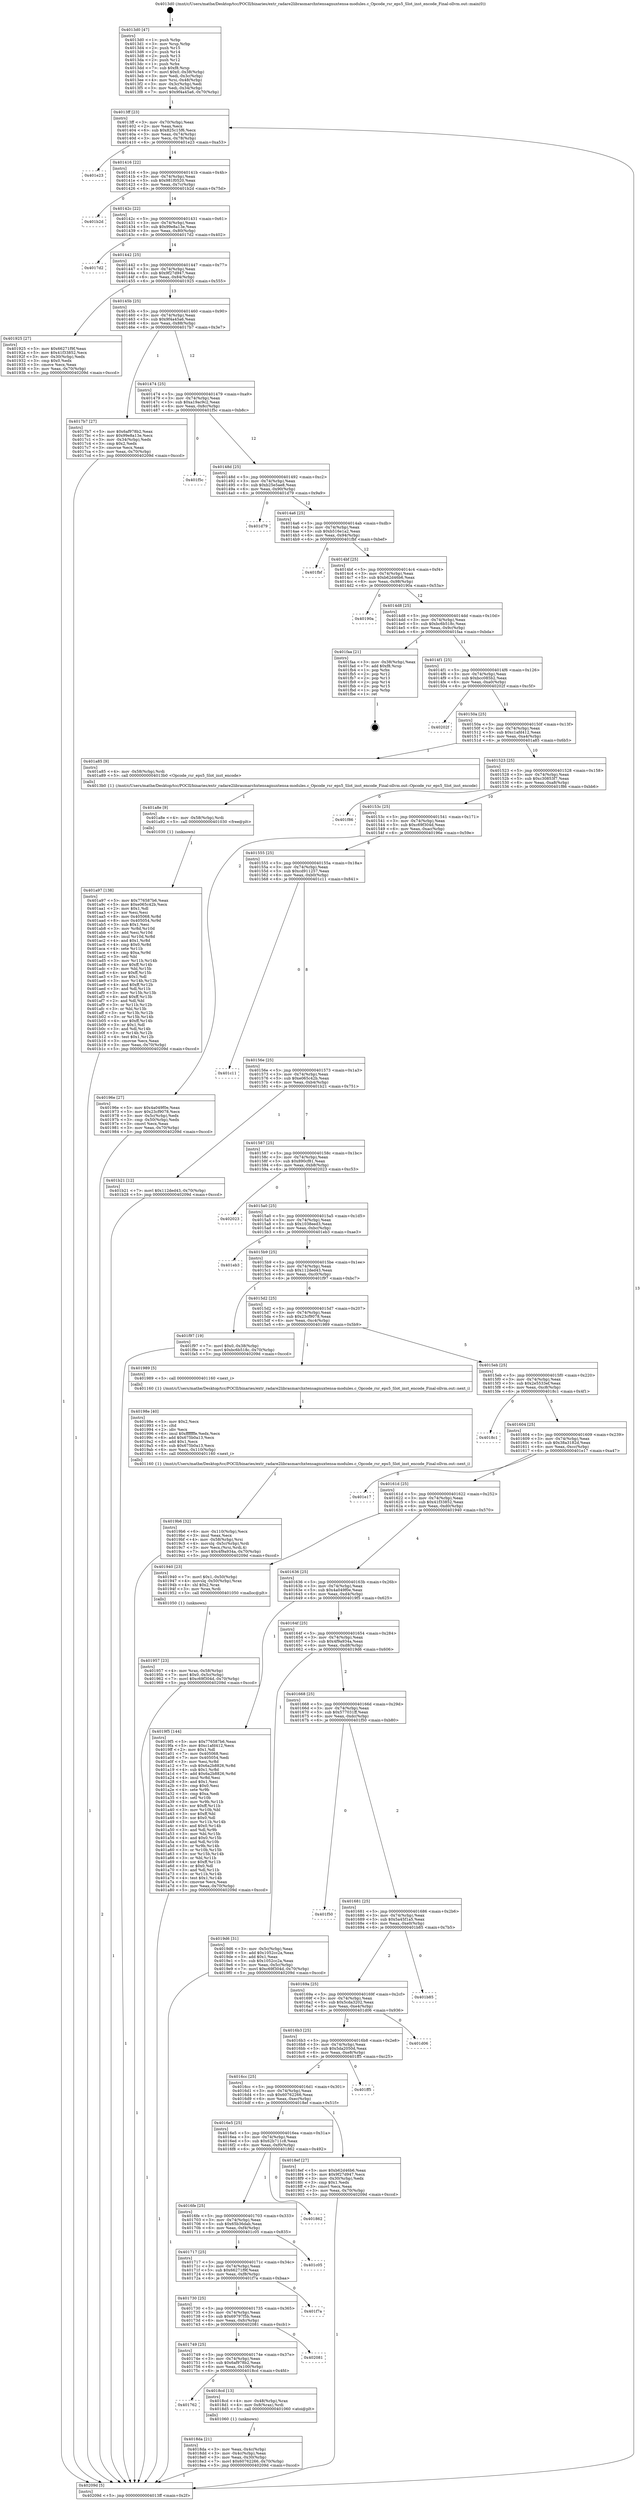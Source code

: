 digraph "0x4013d0" {
  label = "0x4013d0 (/mnt/c/Users/mathe/Desktop/tcc/POCII/binaries/extr_radare2librasmarchxtensagnuxtensa-modules.c_Opcode_rsr_eps5_Slot_inst_encode_Final-ollvm.out::main(0))"
  labelloc = "t"
  node[shape=record]

  Entry [label="",width=0.3,height=0.3,shape=circle,fillcolor=black,style=filled]
  "0x4013ff" [label="{
     0x4013ff [23]\l
     | [instrs]\l
     &nbsp;&nbsp;0x4013ff \<+3\>: mov -0x70(%rbp),%eax\l
     &nbsp;&nbsp;0x401402 \<+2\>: mov %eax,%ecx\l
     &nbsp;&nbsp;0x401404 \<+6\>: sub $0x825c15f6,%ecx\l
     &nbsp;&nbsp;0x40140a \<+3\>: mov %eax,-0x74(%rbp)\l
     &nbsp;&nbsp;0x40140d \<+3\>: mov %ecx,-0x78(%rbp)\l
     &nbsp;&nbsp;0x401410 \<+6\>: je 0000000000401e23 \<main+0xa53\>\l
  }"]
  "0x401e23" [label="{
     0x401e23\l
  }", style=dashed]
  "0x401416" [label="{
     0x401416 [22]\l
     | [instrs]\l
     &nbsp;&nbsp;0x401416 \<+5\>: jmp 000000000040141b \<main+0x4b\>\l
     &nbsp;&nbsp;0x40141b \<+3\>: mov -0x74(%rbp),%eax\l
     &nbsp;&nbsp;0x40141e \<+5\>: sub $0x981f0520,%eax\l
     &nbsp;&nbsp;0x401423 \<+3\>: mov %eax,-0x7c(%rbp)\l
     &nbsp;&nbsp;0x401426 \<+6\>: je 0000000000401b2d \<main+0x75d\>\l
  }"]
  Exit [label="",width=0.3,height=0.3,shape=circle,fillcolor=black,style=filled,peripheries=2]
  "0x401b2d" [label="{
     0x401b2d\l
  }", style=dashed]
  "0x40142c" [label="{
     0x40142c [22]\l
     | [instrs]\l
     &nbsp;&nbsp;0x40142c \<+5\>: jmp 0000000000401431 \<main+0x61\>\l
     &nbsp;&nbsp;0x401431 \<+3\>: mov -0x74(%rbp),%eax\l
     &nbsp;&nbsp;0x401434 \<+5\>: sub $0x99e8a13e,%eax\l
     &nbsp;&nbsp;0x401439 \<+3\>: mov %eax,-0x80(%rbp)\l
     &nbsp;&nbsp;0x40143c \<+6\>: je 00000000004017d2 \<main+0x402\>\l
  }"]
  "0x401a97" [label="{
     0x401a97 [138]\l
     | [instrs]\l
     &nbsp;&nbsp;0x401a97 \<+5\>: mov $0x776587b6,%eax\l
     &nbsp;&nbsp;0x401a9c \<+5\>: mov $0xe065c42b,%ecx\l
     &nbsp;&nbsp;0x401aa1 \<+2\>: mov $0x1,%dl\l
     &nbsp;&nbsp;0x401aa3 \<+2\>: xor %esi,%esi\l
     &nbsp;&nbsp;0x401aa5 \<+8\>: mov 0x405068,%r8d\l
     &nbsp;&nbsp;0x401aad \<+8\>: mov 0x405054,%r9d\l
     &nbsp;&nbsp;0x401ab5 \<+3\>: sub $0x1,%esi\l
     &nbsp;&nbsp;0x401ab8 \<+3\>: mov %r8d,%r10d\l
     &nbsp;&nbsp;0x401abb \<+3\>: add %esi,%r10d\l
     &nbsp;&nbsp;0x401abe \<+4\>: imul %r10d,%r8d\l
     &nbsp;&nbsp;0x401ac2 \<+4\>: and $0x1,%r8d\l
     &nbsp;&nbsp;0x401ac6 \<+4\>: cmp $0x0,%r8d\l
     &nbsp;&nbsp;0x401aca \<+4\>: sete %r11b\l
     &nbsp;&nbsp;0x401ace \<+4\>: cmp $0xa,%r9d\l
     &nbsp;&nbsp;0x401ad2 \<+3\>: setl %bl\l
     &nbsp;&nbsp;0x401ad5 \<+3\>: mov %r11b,%r14b\l
     &nbsp;&nbsp;0x401ad8 \<+4\>: xor $0xff,%r14b\l
     &nbsp;&nbsp;0x401adc \<+3\>: mov %bl,%r15b\l
     &nbsp;&nbsp;0x401adf \<+4\>: xor $0xff,%r15b\l
     &nbsp;&nbsp;0x401ae3 \<+3\>: xor $0x1,%dl\l
     &nbsp;&nbsp;0x401ae6 \<+3\>: mov %r14b,%r12b\l
     &nbsp;&nbsp;0x401ae9 \<+4\>: and $0xff,%r12b\l
     &nbsp;&nbsp;0x401aed \<+3\>: and %dl,%r11b\l
     &nbsp;&nbsp;0x401af0 \<+3\>: mov %r15b,%r13b\l
     &nbsp;&nbsp;0x401af3 \<+4\>: and $0xff,%r13b\l
     &nbsp;&nbsp;0x401af7 \<+2\>: and %dl,%bl\l
     &nbsp;&nbsp;0x401af9 \<+3\>: or %r11b,%r12b\l
     &nbsp;&nbsp;0x401afc \<+3\>: or %bl,%r13b\l
     &nbsp;&nbsp;0x401aff \<+3\>: xor %r13b,%r12b\l
     &nbsp;&nbsp;0x401b02 \<+3\>: or %r15b,%r14b\l
     &nbsp;&nbsp;0x401b05 \<+4\>: xor $0xff,%r14b\l
     &nbsp;&nbsp;0x401b09 \<+3\>: or $0x1,%dl\l
     &nbsp;&nbsp;0x401b0c \<+3\>: and %dl,%r14b\l
     &nbsp;&nbsp;0x401b0f \<+3\>: or %r14b,%r12b\l
     &nbsp;&nbsp;0x401b12 \<+4\>: test $0x1,%r12b\l
     &nbsp;&nbsp;0x401b16 \<+3\>: cmovne %ecx,%eax\l
     &nbsp;&nbsp;0x401b19 \<+3\>: mov %eax,-0x70(%rbp)\l
     &nbsp;&nbsp;0x401b1c \<+5\>: jmp 000000000040209d \<main+0xccd\>\l
  }"]
  "0x4017d2" [label="{
     0x4017d2\l
  }", style=dashed]
  "0x401442" [label="{
     0x401442 [25]\l
     | [instrs]\l
     &nbsp;&nbsp;0x401442 \<+5\>: jmp 0000000000401447 \<main+0x77\>\l
     &nbsp;&nbsp;0x401447 \<+3\>: mov -0x74(%rbp),%eax\l
     &nbsp;&nbsp;0x40144a \<+5\>: sub $0x9f27d947,%eax\l
     &nbsp;&nbsp;0x40144f \<+6\>: mov %eax,-0x84(%rbp)\l
     &nbsp;&nbsp;0x401455 \<+6\>: je 0000000000401925 \<main+0x555\>\l
  }"]
  "0x401a8e" [label="{
     0x401a8e [9]\l
     | [instrs]\l
     &nbsp;&nbsp;0x401a8e \<+4\>: mov -0x58(%rbp),%rdi\l
     &nbsp;&nbsp;0x401a92 \<+5\>: call 0000000000401030 \<free@plt\>\l
     | [calls]\l
     &nbsp;&nbsp;0x401030 \{1\} (unknown)\l
  }"]
  "0x401925" [label="{
     0x401925 [27]\l
     | [instrs]\l
     &nbsp;&nbsp;0x401925 \<+5\>: mov $0x66271f9f,%eax\l
     &nbsp;&nbsp;0x40192a \<+5\>: mov $0x41f33852,%ecx\l
     &nbsp;&nbsp;0x40192f \<+3\>: mov -0x30(%rbp),%edx\l
     &nbsp;&nbsp;0x401932 \<+3\>: cmp $0x0,%edx\l
     &nbsp;&nbsp;0x401935 \<+3\>: cmove %ecx,%eax\l
     &nbsp;&nbsp;0x401938 \<+3\>: mov %eax,-0x70(%rbp)\l
     &nbsp;&nbsp;0x40193b \<+5\>: jmp 000000000040209d \<main+0xccd\>\l
  }"]
  "0x40145b" [label="{
     0x40145b [25]\l
     | [instrs]\l
     &nbsp;&nbsp;0x40145b \<+5\>: jmp 0000000000401460 \<main+0x90\>\l
     &nbsp;&nbsp;0x401460 \<+3\>: mov -0x74(%rbp),%eax\l
     &nbsp;&nbsp;0x401463 \<+5\>: sub $0x9f4a45a6,%eax\l
     &nbsp;&nbsp;0x401468 \<+6\>: mov %eax,-0x88(%rbp)\l
     &nbsp;&nbsp;0x40146e \<+6\>: je 00000000004017b7 \<main+0x3e7\>\l
  }"]
  "0x4019b6" [label="{
     0x4019b6 [32]\l
     | [instrs]\l
     &nbsp;&nbsp;0x4019b6 \<+6\>: mov -0x110(%rbp),%ecx\l
     &nbsp;&nbsp;0x4019bc \<+3\>: imul %eax,%ecx\l
     &nbsp;&nbsp;0x4019bf \<+4\>: mov -0x58(%rbp),%rsi\l
     &nbsp;&nbsp;0x4019c3 \<+4\>: movslq -0x5c(%rbp),%rdi\l
     &nbsp;&nbsp;0x4019c7 \<+3\>: mov %ecx,(%rsi,%rdi,4)\l
     &nbsp;&nbsp;0x4019ca \<+7\>: movl $0x4f9a934a,-0x70(%rbp)\l
     &nbsp;&nbsp;0x4019d1 \<+5\>: jmp 000000000040209d \<main+0xccd\>\l
  }"]
  "0x4017b7" [label="{
     0x4017b7 [27]\l
     | [instrs]\l
     &nbsp;&nbsp;0x4017b7 \<+5\>: mov $0x6af978b2,%eax\l
     &nbsp;&nbsp;0x4017bc \<+5\>: mov $0x99e8a13e,%ecx\l
     &nbsp;&nbsp;0x4017c1 \<+3\>: mov -0x34(%rbp),%edx\l
     &nbsp;&nbsp;0x4017c4 \<+3\>: cmp $0x2,%edx\l
     &nbsp;&nbsp;0x4017c7 \<+3\>: cmovne %ecx,%eax\l
     &nbsp;&nbsp;0x4017ca \<+3\>: mov %eax,-0x70(%rbp)\l
     &nbsp;&nbsp;0x4017cd \<+5\>: jmp 000000000040209d \<main+0xccd\>\l
  }"]
  "0x401474" [label="{
     0x401474 [25]\l
     | [instrs]\l
     &nbsp;&nbsp;0x401474 \<+5\>: jmp 0000000000401479 \<main+0xa9\>\l
     &nbsp;&nbsp;0x401479 \<+3\>: mov -0x74(%rbp),%eax\l
     &nbsp;&nbsp;0x40147c \<+5\>: sub $0xa19ac9c2,%eax\l
     &nbsp;&nbsp;0x401481 \<+6\>: mov %eax,-0x8c(%rbp)\l
     &nbsp;&nbsp;0x401487 \<+6\>: je 0000000000401f5c \<main+0xb8c\>\l
  }"]
  "0x40209d" [label="{
     0x40209d [5]\l
     | [instrs]\l
     &nbsp;&nbsp;0x40209d \<+5\>: jmp 00000000004013ff \<main+0x2f\>\l
  }"]
  "0x4013d0" [label="{
     0x4013d0 [47]\l
     | [instrs]\l
     &nbsp;&nbsp;0x4013d0 \<+1\>: push %rbp\l
     &nbsp;&nbsp;0x4013d1 \<+3\>: mov %rsp,%rbp\l
     &nbsp;&nbsp;0x4013d4 \<+2\>: push %r15\l
     &nbsp;&nbsp;0x4013d6 \<+2\>: push %r14\l
     &nbsp;&nbsp;0x4013d8 \<+2\>: push %r13\l
     &nbsp;&nbsp;0x4013da \<+2\>: push %r12\l
     &nbsp;&nbsp;0x4013dc \<+1\>: push %rbx\l
     &nbsp;&nbsp;0x4013dd \<+7\>: sub $0xf8,%rsp\l
     &nbsp;&nbsp;0x4013e4 \<+7\>: movl $0x0,-0x38(%rbp)\l
     &nbsp;&nbsp;0x4013eb \<+3\>: mov %edi,-0x3c(%rbp)\l
     &nbsp;&nbsp;0x4013ee \<+4\>: mov %rsi,-0x48(%rbp)\l
     &nbsp;&nbsp;0x4013f2 \<+3\>: mov -0x3c(%rbp),%edi\l
     &nbsp;&nbsp;0x4013f5 \<+3\>: mov %edi,-0x34(%rbp)\l
     &nbsp;&nbsp;0x4013f8 \<+7\>: movl $0x9f4a45a6,-0x70(%rbp)\l
  }"]
  "0x40198e" [label="{
     0x40198e [40]\l
     | [instrs]\l
     &nbsp;&nbsp;0x40198e \<+5\>: mov $0x2,%ecx\l
     &nbsp;&nbsp;0x401993 \<+1\>: cltd\l
     &nbsp;&nbsp;0x401994 \<+2\>: idiv %ecx\l
     &nbsp;&nbsp;0x401996 \<+6\>: imul $0xfffffffe,%edx,%ecx\l
     &nbsp;&nbsp;0x40199c \<+6\>: add $0x675b0a13,%ecx\l
     &nbsp;&nbsp;0x4019a2 \<+3\>: add $0x1,%ecx\l
     &nbsp;&nbsp;0x4019a5 \<+6\>: sub $0x675b0a13,%ecx\l
     &nbsp;&nbsp;0x4019ab \<+6\>: mov %ecx,-0x110(%rbp)\l
     &nbsp;&nbsp;0x4019b1 \<+5\>: call 0000000000401160 \<next_i\>\l
     | [calls]\l
     &nbsp;&nbsp;0x401160 \{1\} (/mnt/c/Users/mathe/Desktop/tcc/POCII/binaries/extr_radare2librasmarchxtensagnuxtensa-modules.c_Opcode_rsr_eps5_Slot_inst_encode_Final-ollvm.out::next_i)\l
  }"]
  "0x401f5c" [label="{
     0x401f5c\l
  }", style=dashed]
  "0x40148d" [label="{
     0x40148d [25]\l
     | [instrs]\l
     &nbsp;&nbsp;0x40148d \<+5\>: jmp 0000000000401492 \<main+0xc2\>\l
     &nbsp;&nbsp;0x401492 \<+3\>: mov -0x74(%rbp),%eax\l
     &nbsp;&nbsp;0x401495 \<+5\>: sub $0xb25e5ae8,%eax\l
     &nbsp;&nbsp;0x40149a \<+6\>: mov %eax,-0x90(%rbp)\l
     &nbsp;&nbsp;0x4014a0 \<+6\>: je 0000000000401d79 \<main+0x9a9\>\l
  }"]
  "0x401957" [label="{
     0x401957 [23]\l
     | [instrs]\l
     &nbsp;&nbsp;0x401957 \<+4\>: mov %rax,-0x58(%rbp)\l
     &nbsp;&nbsp;0x40195b \<+7\>: movl $0x0,-0x5c(%rbp)\l
     &nbsp;&nbsp;0x401962 \<+7\>: movl $0xc69f304d,-0x70(%rbp)\l
     &nbsp;&nbsp;0x401969 \<+5\>: jmp 000000000040209d \<main+0xccd\>\l
  }"]
  "0x401d79" [label="{
     0x401d79\l
  }", style=dashed]
  "0x4014a6" [label="{
     0x4014a6 [25]\l
     | [instrs]\l
     &nbsp;&nbsp;0x4014a6 \<+5\>: jmp 00000000004014ab \<main+0xdb\>\l
     &nbsp;&nbsp;0x4014ab \<+3\>: mov -0x74(%rbp),%eax\l
     &nbsp;&nbsp;0x4014ae \<+5\>: sub $0xb516e1a2,%eax\l
     &nbsp;&nbsp;0x4014b3 \<+6\>: mov %eax,-0x94(%rbp)\l
     &nbsp;&nbsp;0x4014b9 \<+6\>: je 0000000000401fbf \<main+0xbef\>\l
  }"]
  "0x4018da" [label="{
     0x4018da [21]\l
     | [instrs]\l
     &nbsp;&nbsp;0x4018da \<+3\>: mov %eax,-0x4c(%rbp)\l
     &nbsp;&nbsp;0x4018dd \<+3\>: mov -0x4c(%rbp),%eax\l
     &nbsp;&nbsp;0x4018e0 \<+3\>: mov %eax,-0x30(%rbp)\l
     &nbsp;&nbsp;0x4018e3 \<+7\>: movl $0x60762266,-0x70(%rbp)\l
     &nbsp;&nbsp;0x4018ea \<+5\>: jmp 000000000040209d \<main+0xccd\>\l
  }"]
  "0x401fbf" [label="{
     0x401fbf\l
  }", style=dashed]
  "0x4014bf" [label="{
     0x4014bf [25]\l
     | [instrs]\l
     &nbsp;&nbsp;0x4014bf \<+5\>: jmp 00000000004014c4 \<main+0xf4\>\l
     &nbsp;&nbsp;0x4014c4 \<+3\>: mov -0x74(%rbp),%eax\l
     &nbsp;&nbsp;0x4014c7 \<+5\>: sub $0xb62d46b6,%eax\l
     &nbsp;&nbsp;0x4014cc \<+6\>: mov %eax,-0x98(%rbp)\l
     &nbsp;&nbsp;0x4014d2 \<+6\>: je 000000000040190a \<main+0x53a\>\l
  }"]
  "0x401762" [label="{
     0x401762\l
  }", style=dashed]
  "0x40190a" [label="{
     0x40190a\l
  }", style=dashed]
  "0x4014d8" [label="{
     0x4014d8 [25]\l
     | [instrs]\l
     &nbsp;&nbsp;0x4014d8 \<+5\>: jmp 00000000004014dd \<main+0x10d\>\l
     &nbsp;&nbsp;0x4014dd \<+3\>: mov -0x74(%rbp),%eax\l
     &nbsp;&nbsp;0x4014e0 \<+5\>: sub $0xbc6b518c,%eax\l
     &nbsp;&nbsp;0x4014e5 \<+6\>: mov %eax,-0x9c(%rbp)\l
     &nbsp;&nbsp;0x4014eb \<+6\>: je 0000000000401faa \<main+0xbda\>\l
  }"]
  "0x4018cd" [label="{
     0x4018cd [13]\l
     | [instrs]\l
     &nbsp;&nbsp;0x4018cd \<+4\>: mov -0x48(%rbp),%rax\l
     &nbsp;&nbsp;0x4018d1 \<+4\>: mov 0x8(%rax),%rdi\l
     &nbsp;&nbsp;0x4018d5 \<+5\>: call 0000000000401060 \<atoi@plt\>\l
     | [calls]\l
     &nbsp;&nbsp;0x401060 \{1\} (unknown)\l
  }"]
  "0x401faa" [label="{
     0x401faa [21]\l
     | [instrs]\l
     &nbsp;&nbsp;0x401faa \<+3\>: mov -0x38(%rbp),%eax\l
     &nbsp;&nbsp;0x401fad \<+7\>: add $0xf8,%rsp\l
     &nbsp;&nbsp;0x401fb4 \<+1\>: pop %rbx\l
     &nbsp;&nbsp;0x401fb5 \<+2\>: pop %r12\l
     &nbsp;&nbsp;0x401fb7 \<+2\>: pop %r13\l
     &nbsp;&nbsp;0x401fb9 \<+2\>: pop %r14\l
     &nbsp;&nbsp;0x401fbb \<+2\>: pop %r15\l
     &nbsp;&nbsp;0x401fbd \<+1\>: pop %rbp\l
     &nbsp;&nbsp;0x401fbe \<+1\>: ret\l
  }"]
  "0x4014f1" [label="{
     0x4014f1 [25]\l
     | [instrs]\l
     &nbsp;&nbsp;0x4014f1 \<+5\>: jmp 00000000004014f6 \<main+0x126\>\l
     &nbsp;&nbsp;0x4014f6 \<+3\>: mov -0x74(%rbp),%eax\l
     &nbsp;&nbsp;0x4014f9 \<+5\>: sub $0xbcc085b2,%eax\l
     &nbsp;&nbsp;0x4014fe \<+6\>: mov %eax,-0xa0(%rbp)\l
     &nbsp;&nbsp;0x401504 \<+6\>: je 000000000040202f \<main+0xc5f\>\l
  }"]
  "0x401749" [label="{
     0x401749 [25]\l
     | [instrs]\l
     &nbsp;&nbsp;0x401749 \<+5\>: jmp 000000000040174e \<main+0x37e\>\l
     &nbsp;&nbsp;0x40174e \<+3\>: mov -0x74(%rbp),%eax\l
     &nbsp;&nbsp;0x401751 \<+5\>: sub $0x6af978b2,%eax\l
     &nbsp;&nbsp;0x401756 \<+6\>: mov %eax,-0x100(%rbp)\l
     &nbsp;&nbsp;0x40175c \<+6\>: je 00000000004018cd \<main+0x4fd\>\l
  }"]
  "0x40202f" [label="{
     0x40202f\l
  }", style=dashed]
  "0x40150a" [label="{
     0x40150a [25]\l
     | [instrs]\l
     &nbsp;&nbsp;0x40150a \<+5\>: jmp 000000000040150f \<main+0x13f\>\l
     &nbsp;&nbsp;0x40150f \<+3\>: mov -0x74(%rbp),%eax\l
     &nbsp;&nbsp;0x401512 \<+5\>: sub $0xc1afd412,%eax\l
     &nbsp;&nbsp;0x401517 \<+6\>: mov %eax,-0xa4(%rbp)\l
     &nbsp;&nbsp;0x40151d \<+6\>: je 0000000000401a85 \<main+0x6b5\>\l
  }"]
  "0x402081" [label="{
     0x402081\l
  }", style=dashed]
  "0x401a85" [label="{
     0x401a85 [9]\l
     | [instrs]\l
     &nbsp;&nbsp;0x401a85 \<+4\>: mov -0x58(%rbp),%rdi\l
     &nbsp;&nbsp;0x401a89 \<+5\>: call 00000000004013b0 \<Opcode_rsr_eps5_Slot_inst_encode\>\l
     | [calls]\l
     &nbsp;&nbsp;0x4013b0 \{1\} (/mnt/c/Users/mathe/Desktop/tcc/POCII/binaries/extr_radare2librasmarchxtensagnuxtensa-modules.c_Opcode_rsr_eps5_Slot_inst_encode_Final-ollvm.out::Opcode_rsr_eps5_Slot_inst_encode)\l
  }"]
  "0x401523" [label="{
     0x401523 [25]\l
     | [instrs]\l
     &nbsp;&nbsp;0x401523 \<+5\>: jmp 0000000000401528 \<main+0x158\>\l
     &nbsp;&nbsp;0x401528 \<+3\>: mov -0x74(%rbp),%eax\l
     &nbsp;&nbsp;0x40152b \<+5\>: sub $0xc30853f7,%eax\l
     &nbsp;&nbsp;0x401530 \<+6\>: mov %eax,-0xa8(%rbp)\l
     &nbsp;&nbsp;0x401536 \<+6\>: je 0000000000401f86 \<main+0xbb6\>\l
  }"]
  "0x401730" [label="{
     0x401730 [25]\l
     | [instrs]\l
     &nbsp;&nbsp;0x401730 \<+5\>: jmp 0000000000401735 \<main+0x365\>\l
     &nbsp;&nbsp;0x401735 \<+3\>: mov -0x74(%rbp),%eax\l
     &nbsp;&nbsp;0x401738 \<+5\>: sub $0x69797f5b,%eax\l
     &nbsp;&nbsp;0x40173d \<+6\>: mov %eax,-0xfc(%rbp)\l
     &nbsp;&nbsp;0x401743 \<+6\>: je 0000000000402081 \<main+0xcb1\>\l
  }"]
  "0x401f86" [label="{
     0x401f86\l
  }", style=dashed]
  "0x40153c" [label="{
     0x40153c [25]\l
     | [instrs]\l
     &nbsp;&nbsp;0x40153c \<+5\>: jmp 0000000000401541 \<main+0x171\>\l
     &nbsp;&nbsp;0x401541 \<+3\>: mov -0x74(%rbp),%eax\l
     &nbsp;&nbsp;0x401544 \<+5\>: sub $0xc69f304d,%eax\l
     &nbsp;&nbsp;0x401549 \<+6\>: mov %eax,-0xac(%rbp)\l
     &nbsp;&nbsp;0x40154f \<+6\>: je 000000000040196e \<main+0x59e\>\l
  }"]
  "0x401f7a" [label="{
     0x401f7a\l
  }", style=dashed]
  "0x40196e" [label="{
     0x40196e [27]\l
     | [instrs]\l
     &nbsp;&nbsp;0x40196e \<+5\>: mov $0x4a049f0e,%eax\l
     &nbsp;&nbsp;0x401973 \<+5\>: mov $0x23cf9078,%ecx\l
     &nbsp;&nbsp;0x401978 \<+3\>: mov -0x5c(%rbp),%edx\l
     &nbsp;&nbsp;0x40197b \<+3\>: cmp -0x50(%rbp),%edx\l
     &nbsp;&nbsp;0x40197e \<+3\>: cmovl %ecx,%eax\l
     &nbsp;&nbsp;0x401981 \<+3\>: mov %eax,-0x70(%rbp)\l
     &nbsp;&nbsp;0x401984 \<+5\>: jmp 000000000040209d \<main+0xccd\>\l
  }"]
  "0x401555" [label="{
     0x401555 [25]\l
     | [instrs]\l
     &nbsp;&nbsp;0x401555 \<+5\>: jmp 000000000040155a \<main+0x18a\>\l
     &nbsp;&nbsp;0x40155a \<+3\>: mov -0x74(%rbp),%eax\l
     &nbsp;&nbsp;0x40155d \<+5\>: sub $0xcd911257,%eax\l
     &nbsp;&nbsp;0x401562 \<+6\>: mov %eax,-0xb0(%rbp)\l
     &nbsp;&nbsp;0x401568 \<+6\>: je 0000000000401c11 \<main+0x841\>\l
  }"]
  "0x401717" [label="{
     0x401717 [25]\l
     | [instrs]\l
     &nbsp;&nbsp;0x401717 \<+5\>: jmp 000000000040171c \<main+0x34c\>\l
     &nbsp;&nbsp;0x40171c \<+3\>: mov -0x74(%rbp),%eax\l
     &nbsp;&nbsp;0x40171f \<+5\>: sub $0x66271f9f,%eax\l
     &nbsp;&nbsp;0x401724 \<+6\>: mov %eax,-0xf8(%rbp)\l
     &nbsp;&nbsp;0x40172a \<+6\>: je 0000000000401f7a \<main+0xbaa\>\l
  }"]
  "0x401c11" [label="{
     0x401c11\l
  }", style=dashed]
  "0x40156e" [label="{
     0x40156e [25]\l
     | [instrs]\l
     &nbsp;&nbsp;0x40156e \<+5\>: jmp 0000000000401573 \<main+0x1a3\>\l
     &nbsp;&nbsp;0x401573 \<+3\>: mov -0x74(%rbp),%eax\l
     &nbsp;&nbsp;0x401576 \<+5\>: sub $0xe065c42b,%eax\l
     &nbsp;&nbsp;0x40157b \<+6\>: mov %eax,-0xb4(%rbp)\l
     &nbsp;&nbsp;0x401581 \<+6\>: je 0000000000401b21 \<main+0x751\>\l
  }"]
  "0x401c05" [label="{
     0x401c05\l
  }", style=dashed]
  "0x401b21" [label="{
     0x401b21 [12]\l
     | [instrs]\l
     &nbsp;&nbsp;0x401b21 \<+7\>: movl $0x112ded43,-0x70(%rbp)\l
     &nbsp;&nbsp;0x401b28 \<+5\>: jmp 000000000040209d \<main+0xccd\>\l
  }"]
  "0x401587" [label="{
     0x401587 [25]\l
     | [instrs]\l
     &nbsp;&nbsp;0x401587 \<+5\>: jmp 000000000040158c \<main+0x1bc\>\l
     &nbsp;&nbsp;0x40158c \<+3\>: mov -0x74(%rbp),%eax\l
     &nbsp;&nbsp;0x40158f \<+5\>: sub $0x890cf81,%eax\l
     &nbsp;&nbsp;0x401594 \<+6\>: mov %eax,-0xb8(%rbp)\l
     &nbsp;&nbsp;0x40159a \<+6\>: je 0000000000402023 \<main+0xc53\>\l
  }"]
  "0x4016fe" [label="{
     0x4016fe [25]\l
     | [instrs]\l
     &nbsp;&nbsp;0x4016fe \<+5\>: jmp 0000000000401703 \<main+0x333\>\l
     &nbsp;&nbsp;0x401703 \<+3\>: mov -0x74(%rbp),%eax\l
     &nbsp;&nbsp;0x401706 \<+5\>: sub $0x65b36dab,%eax\l
     &nbsp;&nbsp;0x40170b \<+6\>: mov %eax,-0xf4(%rbp)\l
     &nbsp;&nbsp;0x401711 \<+6\>: je 0000000000401c05 \<main+0x835\>\l
  }"]
  "0x402023" [label="{
     0x402023\l
  }", style=dashed]
  "0x4015a0" [label="{
     0x4015a0 [25]\l
     | [instrs]\l
     &nbsp;&nbsp;0x4015a0 \<+5\>: jmp 00000000004015a5 \<main+0x1d5\>\l
     &nbsp;&nbsp;0x4015a5 \<+3\>: mov -0x74(%rbp),%eax\l
     &nbsp;&nbsp;0x4015a8 \<+5\>: sub $0x1038eed3,%eax\l
     &nbsp;&nbsp;0x4015ad \<+6\>: mov %eax,-0xbc(%rbp)\l
     &nbsp;&nbsp;0x4015b3 \<+6\>: je 0000000000401eb3 \<main+0xae3\>\l
  }"]
  "0x401862" [label="{
     0x401862\l
  }", style=dashed]
  "0x401eb3" [label="{
     0x401eb3\l
  }", style=dashed]
  "0x4015b9" [label="{
     0x4015b9 [25]\l
     | [instrs]\l
     &nbsp;&nbsp;0x4015b9 \<+5\>: jmp 00000000004015be \<main+0x1ee\>\l
     &nbsp;&nbsp;0x4015be \<+3\>: mov -0x74(%rbp),%eax\l
     &nbsp;&nbsp;0x4015c1 \<+5\>: sub $0x112ded43,%eax\l
     &nbsp;&nbsp;0x4015c6 \<+6\>: mov %eax,-0xc0(%rbp)\l
     &nbsp;&nbsp;0x4015cc \<+6\>: je 0000000000401f97 \<main+0xbc7\>\l
  }"]
  "0x4016e5" [label="{
     0x4016e5 [25]\l
     | [instrs]\l
     &nbsp;&nbsp;0x4016e5 \<+5\>: jmp 00000000004016ea \<main+0x31a\>\l
     &nbsp;&nbsp;0x4016ea \<+3\>: mov -0x74(%rbp),%eax\l
     &nbsp;&nbsp;0x4016ed \<+5\>: sub $0x62b711c8,%eax\l
     &nbsp;&nbsp;0x4016f2 \<+6\>: mov %eax,-0xf0(%rbp)\l
     &nbsp;&nbsp;0x4016f8 \<+6\>: je 0000000000401862 \<main+0x492\>\l
  }"]
  "0x401f97" [label="{
     0x401f97 [19]\l
     | [instrs]\l
     &nbsp;&nbsp;0x401f97 \<+7\>: movl $0x0,-0x38(%rbp)\l
     &nbsp;&nbsp;0x401f9e \<+7\>: movl $0xbc6b518c,-0x70(%rbp)\l
     &nbsp;&nbsp;0x401fa5 \<+5\>: jmp 000000000040209d \<main+0xccd\>\l
  }"]
  "0x4015d2" [label="{
     0x4015d2 [25]\l
     | [instrs]\l
     &nbsp;&nbsp;0x4015d2 \<+5\>: jmp 00000000004015d7 \<main+0x207\>\l
     &nbsp;&nbsp;0x4015d7 \<+3\>: mov -0x74(%rbp),%eax\l
     &nbsp;&nbsp;0x4015da \<+5\>: sub $0x23cf9078,%eax\l
     &nbsp;&nbsp;0x4015df \<+6\>: mov %eax,-0xc4(%rbp)\l
     &nbsp;&nbsp;0x4015e5 \<+6\>: je 0000000000401989 \<main+0x5b9\>\l
  }"]
  "0x4018ef" [label="{
     0x4018ef [27]\l
     | [instrs]\l
     &nbsp;&nbsp;0x4018ef \<+5\>: mov $0xb62d46b6,%eax\l
     &nbsp;&nbsp;0x4018f4 \<+5\>: mov $0x9f27d947,%ecx\l
     &nbsp;&nbsp;0x4018f9 \<+3\>: mov -0x30(%rbp),%edx\l
     &nbsp;&nbsp;0x4018fc \<+3\>: cmp $0x1,%edx\l
     &nbsp;&nbsp;0x4018ff \<+3\>: cmovl %ecx,%eax\l
     &nbsp;&nbsp;0x401902 \<+3\>: mov %eax,-0x70(%rbp)\l
     &nbsp;&nbsp;0x401905 \<+5\>: jmp 000000000040209d \<main+0xccd\>\l
  }"]
  "0x401989" [label="{
     0x401989 [5]\l
     | [instrs]\l
     &nbsp;&nbsp;0x401989 \<+5\>: call 0000000000401160 \<next_i\>\l
     | [calls]\l
     &nbsp;&nbsp;0x401160 \{1\} (/mnt/c/Users/mathe/Desktop/tcc/POCII/binaries/extr_radare2librasmarchxtensagnuxtensa-modules.c_Opcode_rsr_eps5_Slot_inst_encode_Final-ollvm.out::next_i)\l
  }"]
  "0x4015eb" [label="{
     0x4015eb [25]\l
     | [instrs]\l
     &nbsp;&nbsp;0x4015eb \<+5\>: jmp 00000000004015f0 \<main+0x220\>\l
     &nbsp;&nbsp;0x4015f0 \<+3\>: mov -0x74(%rbp),%eax\l
     &nbsp;&nbsp;0x4015f3 \<+5\>: sub $0x2e5533ef,%eax\l
     &nbsp;&nbsp;0x4015f8 \<+6\>: mov %eax,-0xc8(%rbp)\l
     &nbsp;&nbsp;0x4015fe \<+6\>: je 00000000004018c1 \<main+0x4f1\>\l
  }"]
  "0x4016cc" [label="{
     0x4016cc [25]\l
     | [instrs]\l
     &nbsp;&nbsp;0x4016cc \<+5\>: jmp 00000000004016d1 \<main+0x301\>\l
     &nbsp;&nbsp;0x4016d1 \<+3\>: mov -0x74(%rbp),%eax\l
     &nbsp;&nbsp;0x4016d4 \<+5\>: sub $0x60762266,%eax\l
     &nbsp;&nbsp;0x4016d9 \<+6\>: mov %eax,-0xec(%rbp)\l
     &nbsp;&nbsp;0x4016df \<+6\>: je 00000000004018ef \<main+0x51f\>\l
  }"]
  "0x4018c1" [label="{
     0x4018c1\l
  }", style=dashed]
  "0x401604" [label="{
     0x401604 [25]\l
     | [instrs]\l
     &nbsp;&nbsp;0x401604 \<+5\>: jmp 0000000000401609 \<main+0x239\>\l
     &nbsp;&nbsp;0x401609 \<+3\>: mov -0x74(%rbp),%eax\l
     &nbsp;&nbsp;0x40160c \<+5\>: sub $0x38a3182d,%eax\l
     &nbsp;&nbsp;0x401611 \<+6\>: mov %eax,-0xcc(%rbp)\l
     &nbsp;&nbsp;0x401617 \<+6\>: je 0000000000401e17 \<main+0xa47\>\l
  }"]
  "0x401ff5" [label="{
     0x401ff5\l
  }", style=dashed]
  "0x401e17" [label="{
     0x401e17\l
  }", style=dashed]
  "0x40161d" [label="{
     0x40161d [25]\l
     | [instrs]\l
     &nbsp;&nbsp;0x40161d \<+5\>: jmp 0000000000401622 \<main+0x252\>\l
     &nbsp;&nbsp;0x401622 \<+3\>: mov -0x74(%rbp),%eax\l
     &nbsp;&nbsp;0x401625 \<+5\>: sub $0x41f33852,%eax\l
     &nbsp;&nbsp;0x40162a \<+6\>: mov %eax,-0xd0(%rbp)\l
     &nbsp;&nbsp;0x401630 \<+6\>: je 0000000000401940 \<main+0x570\>\l
  }"]
  "0x4016b3" [label="{
     0x4016b3 [25]\l
     | [instrs]\l
     &nbsp;&nbsp;0x4016b3 \<+5\>: jmp 00000000004016b8 \<main+0x2e8\>\l
     &nbsp;&nbsp;0x4016b8 \<+3\>: mov -0x74(%rbp),%eax\l
     &nbsp;&nbsp;0x4016bb \<+5\>: sub $0x5da2050d,%eax\l
     &nbsp;&nbsp;0x4016c0 \<+6\>: mov %eax,-0xe8(%rbp)\l
     &nbsp;&nbsp;0x4016c6 \<+6\>: je 0000000000401ff5 \<main+0xc25\>\l
  }"]
  "0x401940" [label="{
     0x401940 [23]\l
     | [instrs]\l
     &nbsp;&nbsp;0x401940 \<+7\>: movl $0x1,-0x50(%rbp)\l
     &nbsp;&nbsp;0x401947 \<+4\>: movslq -0x50(%rbp),%rax\l
     &nbsp;&nbsp;0x40194b \<+4\>: shl $0x2,%rax\l
     &nbsp;&nbsp;0x40194f \<+3\>: mov %rax,%rdi\l
     &nbsp;&nbsp;0x401952 \<+5\>: call 0000000000401050 \<malloc@plt\>\l
     | [calls]\l
     &nbsp;&nbsp;0x401050 \{1\} (unknown)\l
  }"]
  "0x401636" [label="{
     0x401636 [25]\l
     | [instrs]\l
     &nbsp;&nbsp;0x401636 \<+5\>: jmp 000000000040163b \<main+0x26b\>\l
     &nbsp;&nbsp;0x40163b \<+3\>: mov -0x74(%rbp),%eax\l
     &nbsp;&nbsp;0x40163e \<+5\>: sub $0x4a049f0e,%eax\l
     &nbsp;&nbsp;0x401643 \<+6\>: mov %eax,-0xd4(%rbp)\l
     &nbsp;&nbsp;0x401649 \<+6\>: je 00000000004019f5 \<main+0x625\>\l
  }"]
  "0x401d06" [label="{
     0x401d06\l
  }", style=dashed]
  "0x4019f5" [label="{
     0x4019f5 [144]\l
     | [instrs]\l
     &nbsp;&nbsp;0x4019f5 \<+5\>: mov $0x776587b6,%eax\l
     &nbsp;&nbsp;0x4019fa \<+5\>: mov $0xc1afd412,%ecx\l
     &nbsp;&nbsp;0x4019ff \<+2\>: mov $0x1,%dl\l
     &nbsp;&nbsp;0x401a01 \<+7\>: mov 0x405068,%esi\l
     &nbsp;&nbsp;0x401a08 \<+7\>: mov 0x405054,%edi\l
     &nbsp;&nbsp;0x401a0f \<+3\>: mov %esi,%r8d\l
     &nbsp;&nbsp;0x401a12 \<+7\>: sub $0x6a2b8826,%r8d\l
     &nbsp;&nbsp;0x401a19 \<+4\>: sub $0x1,%r8d\l
     &nbsp;&nbsp;0x401a1d \<+7\>: add $0x6a2b8826,%r8d\l
     &nbsp;&nbsp;0x401a24 \<+4\>: imul %r8d,%esi\l
     &nbsp;&nbsp;0x401a28 \<+3\>: and $0x1,%esi\l
     &nbsp;&nbsp;0x401a2b \<+3\>: cmp $0x0,%esi\l
     &nbsp;&nbsp;0x401a2e \<+4\>: sete %r9b\l
     &nbsp;&nbsp;0x401a32 \<+3\>: cmp $0xa,%edi\l
     &nbsp;&nbsp;0x401a35 \<+4\>: setl %r10b\l
     &nbsp;&nbsp;0x401a39 \<+3\>: mov %r9b,%r11b\l
     &nbsp;&nbsp;0x401a3c \<+4\>: xor $0xff,%r11b\l
     &nbsp;&nbsp;0x401a40 \<+3\>: mov %r10b,%bl\l
     &nbsp;&nbsp;0x401a43 \<+3\>: xor $0xff,%bl\l
     &nbsp;&nbsp;0x401a46 \<+3\>: xor $0x0,%dl\l
     &nbsp;&nbsp;0x401a49 \<+3\>: mov %r11b,%r14b\l
     &nbsp;&nbsp;0x401a4c \<+4\>: and $0x0,%r14b\l
     &nbsp;&nbsp;0x401a50 \<+3\>: and %dl,%r9b\l
     &nbsp;&nbsp;0x401a53 \<+3\>: mov %bl,%r15b\l
     &nbsp;&nbsp;0x401a56 \<+4\>: and $0x0,%r15b\l
     &nbsp;&nbsp;0x401a5a \<+3\>: and %dl,%r10b\l
     &nbsp;&nbsp;0x401a5d \<+3\>: or %r9b,%r14b\l
     &nbsp;&nbsp;0x401a60 \<+3\>: or %r10b,%r15b\l
     &nbsp;&nbsp;0x401a63 \<+3\>: xor %r15b,%r14b\l
     &nbsp;&nbsp;0x401a66 \<+3\>: or %bl,%r11b\l
     &nbsp;&nbsp;0x401a69 \<+4\>: xor $0xff,%r11b\l
     &nbsp;&nbsp;0x401a6d \<+3\>: or $0x0,%dl\l
     &nbsp;&nbsp;0x401a70 \<+3\>: and %dl,%r11b\l
     &nbsp;&nbsp;0x401a73 \<+3\>: or %r11b,%r14b\l
     &nbsp;&nbsp;0x401a76 \<+4\>: test $0x1,%r14b\l
     &nbsp;&nbsp;0x401a7a \<+3\>: cmovne %ecx,%eax\l
     &nbsp;&nbsp;0x401a7d \<+3\>: mov %eax,-0x70(%rbp)\l
     &nbsp;&nbsp;0x401a80 \<+5\>: jmp 000000000040209d \<main+0xccd\>\l
  }"]
  "0x40164f" [label="{
     0x40164f [25]\l
     | [instrs]\l
     &nbsp;&nbsp;0x40164f \<+5\>: jmp 0000000000401654 \<main+0x284\>\l
     &nbsp;&nbsp;0x401654 \<+3\>: mov -0x74(%rbp),%eax\l
     &nbsp;&nbsp;0x401657 \<+5\>: sub $0x4f9a934a,%eax\l
     &nbsp;&nbsp;0x40165c \<+6\>: mov %eax,-0xd8(%rbp)\l
     &nbsp;&nbsp;0x401662 \<+6\>: je 00000000004019d6 \<main+0x606\>\l
  }"]
  "0x40169a" [label="{
     0x40169a [25]\l
     | [instrs]\l
     &nbsp;&nbsp;0x40169a \<+5\>: jmp 000000000040169f \<main+0x2cf\>\l
     &nbsp;&nbsp;0x40169f \<+3\>: mov -0x74(%rbp),%eax\l
     &nbsp;&nbsp;0x4016a2 \<+5\>: sub $0x5cda3202,%eax\l
     &nbsp;&nbsp;0x4016a7 \<+6\>: mov %eax,-0xe4(%rbp)\l
     &nbsp;&nbsp;0x4016ad \<+6\>: je 0000000000401d06 \<main+0x936\>\l
  }"]
  "0x4019d6" [label="{
     0x4019d6 [31]\l
     | [instrs]\l
     &nbsp;&nbsp;0x4019d6 \<+3\>: mov -0x5c(%rbp),%eax\l
     &nbsp;&nbsp;0x4019d9 \<+5\>: add $0x1052cc2a,%eax\l
     &nbsp;&nbsp;0x4019de \<+3\>: add $0x1,%eax\l
     &nbsp;&nbsp;0x4019e1 \<+5\>: sub $0x1052cc2a,%eax\l
     &nbsp;&nbsp;0x4019e6 \<+3\>: mov %eax,-0x5c(%rbp)\l
     &nbsp;&nbsp;0x4019e9 \<+7\>: movl $0xc69f304d,-0x70(%rbp)\l
     &nbsp;&nbsp;0x4019f0 \<+5\>: jmp 000000000040209d \<main+0xccd\>\l
  }"]
  "0x401668" [label="{
     0x401668 [25]\l
     | [instrs]\l
     &nbsp;&nbsp;0x401668 \<+5\>: jmp 000000000040166d \<main+0x29d\>\l
     &nbsp;&nbsp;0x40166d \<+3\>: mov -0x74(%rbp),%eax\l
     &nbsp;&nbsp;0x401670 \<+5\>: sub $0x577031ff,%eax\l
     &nbsp;&nbsp;0x401675 \<+6\>: mov %eax,-0xdc(%rbp)\l
     &nbsp;&nbsp;0x40167b \<+6\>: je 0000000000401f50 \<main+0xb80\>\l
  }"]
  "0x401b85" [label="{
     0x401b85\l
  }", style=dashed]
  "0x401f50" [label="{
     0x401f50\l
  }", style=dashed]
  "0x401681" [label="{
     0x401681 [25]\l
     | [instrs]\l
     &nbsp;&nbsp;0x401681 \<+5\>: jmp 0000000000401686 \<main+0x2b6\>\l
     &nbsp;&nbsp;0x401686 \<+3\>: mov -0x74(%rbp),%eax\l
     &nbsp;&nbsp;0x401689 \<+5\>: sub $0x5a45f1a5,%eax\l
     &nbsp;&nbsp;0x40168e \<+6\>: mov %eax,-0xe0(%rbp)\l
     &nbsp;&nbsp;0x401694 \<+6\>: je 0000000000401b85 \<main+0x7b5\>\l
  }"]
  Entry -> "0x4013d0" [label=" 1"]
  "0x4013ff" -> "0x401e23" [label=" 0"]
  "0x4013ff" -> "0x401416" [label=" 14"]
  "0x401faa" -> Exit [label=" 1"]
  "0x401416" -> "0x401b2d" [label=" 0"]
  "0x401416" -> "0x40142c" [label=" 14"]
  "0x401f97" -> "0x40209d" [label=" 1"]
  "0x40142c" -> "0x4017d2" [label=" 0"]
  "0x40142c" -> "0x401442" [label=" 14"]
  "0x401b21" -> "0x40209d" [label=" 1"]
  "0x401442" -> "0x401925" [label=" 1"]
  "0x401442" -> "0x40145b" [label=" 13"]
  "0x401a97" -> "0x40209d" [label=" 1"]
  "0x40145b" -> "0x4017b7" [label=" 1"]
  "0x40145b" -> "0x401474" [label=" 12"]
  "0x4017b7" -> "0x40209d" [label=" 1"]
  "0x4013d0" -> "0x4013ff" [label=" 1"]
  "0x40209d" -> "0x4013ff" [label=" 13"]
  "0x401a8e" -> "0x401a97" [label=" 1"]
  "0x401474" -> "0x401f5c" [label=" 0"]
  "0x401474" -> "0x40148d" [label=" 12"]
  "0x401a85" -> "0x401a8e" [label=" 1"]
  "0x40148d" -> "0x401d79" [label=" 0"]
  "0x40148d" -> "0x4014a6" [label=" 12"]
  "0x4019f5" -> "0x40209d" [label=" 1"]
  "0x4014a6" -> "0x401fbf" [label=" 0"]
  "0x4014a6" -> "0x4014bf" [label=" 12"]
  "0x4019d6" -> "0x40209d" [label=" 1"]
  "0x4014bf" -> "0x40190a" [label=" 0"]
  "0x4014bf" -> "0x4014d8" [label=" 12"]
  "0x4019b6" -> "0x40209d" [label=" 1"]
  "0x4014d8" -> "0x401faa" [label=" 1"]
  "0x4014d8" -> "0x4014f1" [label=" 11"]
  "0x40198e" -> "0x4019b6" [label=" 1"]
  "0x4014f1" -> "0x40202f" [label=" 0"]
  "0x4014f1" -> "0x40150a" [label=" 11"]
  "0x40196e" -> "0x40209d" [label=" 2"]
  "0x40150a" -> "0x401a85" [label=" 1"]
  "0x40150a" -> "0x401523" [label=" 10"]
  "0x401957" -> "0x40209d" [label=" 1"]
  "0x401523" -> "0x401f86" [label=" 0"]
  "0x401523" -> "0x40153c" [label=" 10"]
  "0x401925" -> "0x40209d" [label=" 1"]
  "0x40153c" -> "0x40196e" [label=" 2"]
  "0x40153c" -> "0x401555" [label=" 8"]
  "0x4018ef" -> "0x40209d" [label=" 1"]
  "0x401555" -> "0x401c11" [label=" 0"]
  "0x401555" -> "0x40156e" [label=" 8"]
  "0x4018cd" -> "0x4018da" [label=" 1"]
  "0x40156e" -> "0x401b21" [label=" 1"]
  "0x40156e" -> "0x401587" [label=" 7"]
  "0x401749" -> "0x401762" [label=" 0"]
  "0x401587" -> "0x402023" [label=" 0"]
  "0x401587" -> "0x4015a0" [label=" 7"]
  "0x401989" -> "0x40198e" [label=" 1"]
  "0x4015a0" -> "0x401eb3" [label=" 0"]
  "0x4015a0" -> "0x4015b9" [label=" 7"]
  "0x401730" -> "0x401749" [label=" 1"]
  "0x4015b9" -> "0x401f97" [label=" 1"]
  "0x4015b9" -> "0x4015d2" [label=" 6"]
  "0x401940" -> "0x401957" [label=" 1"]
  "0x4015d2" -> "0x401989" [label=" 1"]
  "0x4015d2" -> "0x4015eb" [label=" 5"]
  "0x401717" -> "0x401730" [label=" 1"]
  "0x4015eb" -> "0x4018c1" [label=" 0"]
  "0x4015eb" -> "0x401604" [label=" 5"]
  "0x4018da" -> "0x40209d" [label=" 1"]
  "0x401604" -> "0x401e17" [label=" 0"]
  "0x401604" -> "0x40161d" [label=" 5"]
  "0x4016fe" -> "0x401717" [label=" 1"]
  "0x40161d" -> "0x401940" [label=" 1"]
  "0x40161d" -> "0x401636" [label=" 4"]
  "0x401749" -> "0x4018cd" [label=" 1"]
  "0x401636" -> "0x4019f5" [label=" 1"]
  "0x401636" -> "0x40164f" [label=" 3"]
  "0x4016e5" -> "0x4016fe" [label=" 1"]
  "0x40164f" -> "0x4019d6" [label=" 1"]
  "0x40164f" -> "0x401668" [label=" 2"]
  "0x401730" -> "0x402081" [label=" 0"]
  "0x401668" -> "0x401f50" [label=" 0"]
  "0x401668" -> "0x401681" [label=" 2"]
  "0x4016cc" -> "0x4016e5" [label=" 1"]
  "0x401681" -> "0x401b85" [label=" 0"]
  "0x401681" -> "0x40169a" [label=" 2"]
  "0x4016e5" -> "0x401862" [label=" 0"]
  "0x40169a" -> "0x401d06" [label=" 0"]
  "0x40169a" -> "0x4016b3" [label=" 2"]
  "0x4016fe" -> "0x401c05" [label=" 0"]
  "0x4016b3" -> "0x401ff5" [label=" 0"]
  "0x4016b3" -> "0x4016cc" [label=" 2"]
  "0x401717" -> "0x401f7a" [label=" 0"]
  "0x4016cc" -> "0x4018ef" [label=" 1"]
}
